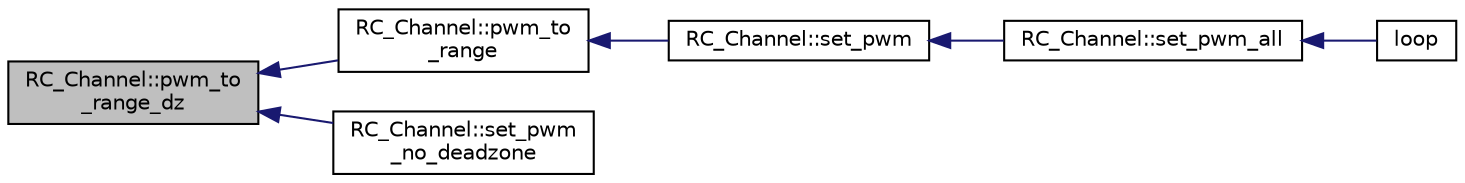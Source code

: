digraph "RC_Channel::pwm_to_range_dz"
{
 // INTERACTIVE_SVG=YES
  edge [fontname="Helvetica",fontsize="10",labelfontname="Helvetica",labelfontsize="10"];
  node [fontname="Helvetica",fontsize="10",shape=record];
  rankdir="LR";
  Node1 [label="RC_Channel::pwm_to\l_range_dz",height=0.2,width=0.4,color="black", fillcolor="grey75", style="filled" fontcolor="black"];
  Node1 -> Node2 [dir="back",color="midnightblue",fontsize="10",style="solid",fontname="Helvetica"];
  Node2 [label="RC_Channel::pwm_to\l_range",height=0.2,width=0.4,color="black", fillcolor="white", style="filled",URL="$classRC__Channel.html#a10f764e7d9cb160b1da9ff286b8797fb"];
  Node2 -> Node3 [dir="back",color="midnightblue",fontsize="10",style="solid",fontname="Helvetica"];
  Node3 [label="RC_Channel::set_pwm",height=0.2,width=0.4,color="black", fillcolor="white", style="filled",URL="$classRC__Channel.html#a1e19754a0ea244150053da90f6f03c52"];
  Node3 -> Node4 [dir="back",color="midnightblue",fontsize="10",style="solid",fontname="Helvetica"];
  Node4 [label="RC_Channel::set_pwm_all",height=0.2,width=0.4,color="black", fillcolor="white", style="filled",URL="$classRC__Channel.html#a097e513f2636b2eded75d63a281ace63"];
  Node4 -> Node5 [dir="back",color="midnightblue",fontsize="10",style="solid",fontname="Helvetica"];
  Node5 [label="loop",height=0.2,width=0.4,color="black", fillcolor="white", style="filled",URL="$RC__Channel_8pde.html#afe461d27b9c48d5921c00d521181f12f"];
  Node1 -> Node6 [dir="back",color="midnightblue",fontsize="10",style="solid",fontname="Helvetica"];
  Node6 [label="RC_Channel::set_pwm\l_no_deadzone",height=0.2,width=0.4,color="black", fillcolor="white", style="filled",URL="$classRC__Channel.html#a6335f1eb053134fc11184f9c4d0a1f09"];
}

